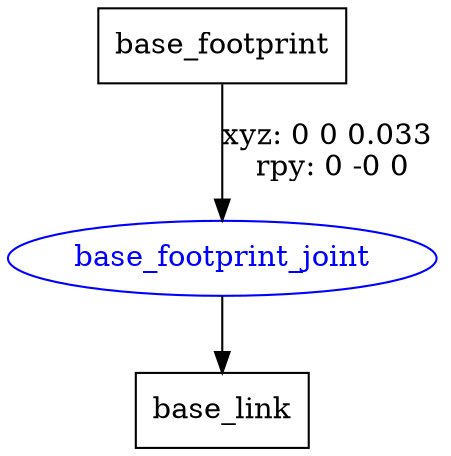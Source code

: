 digraph G {
node [shape=box];
"base_footprint" [label="base_footprint"];
"base_link" [label="base_link"];
node [shape=ellipse, color=blue, fontcolor=blue];
"base_footprint" -> "base_footprint_joint" [label="xyz: 0 0 0.033 \nrpy: 0 -0 0"]
"base_footprint_joint" -> "base_link"
}
